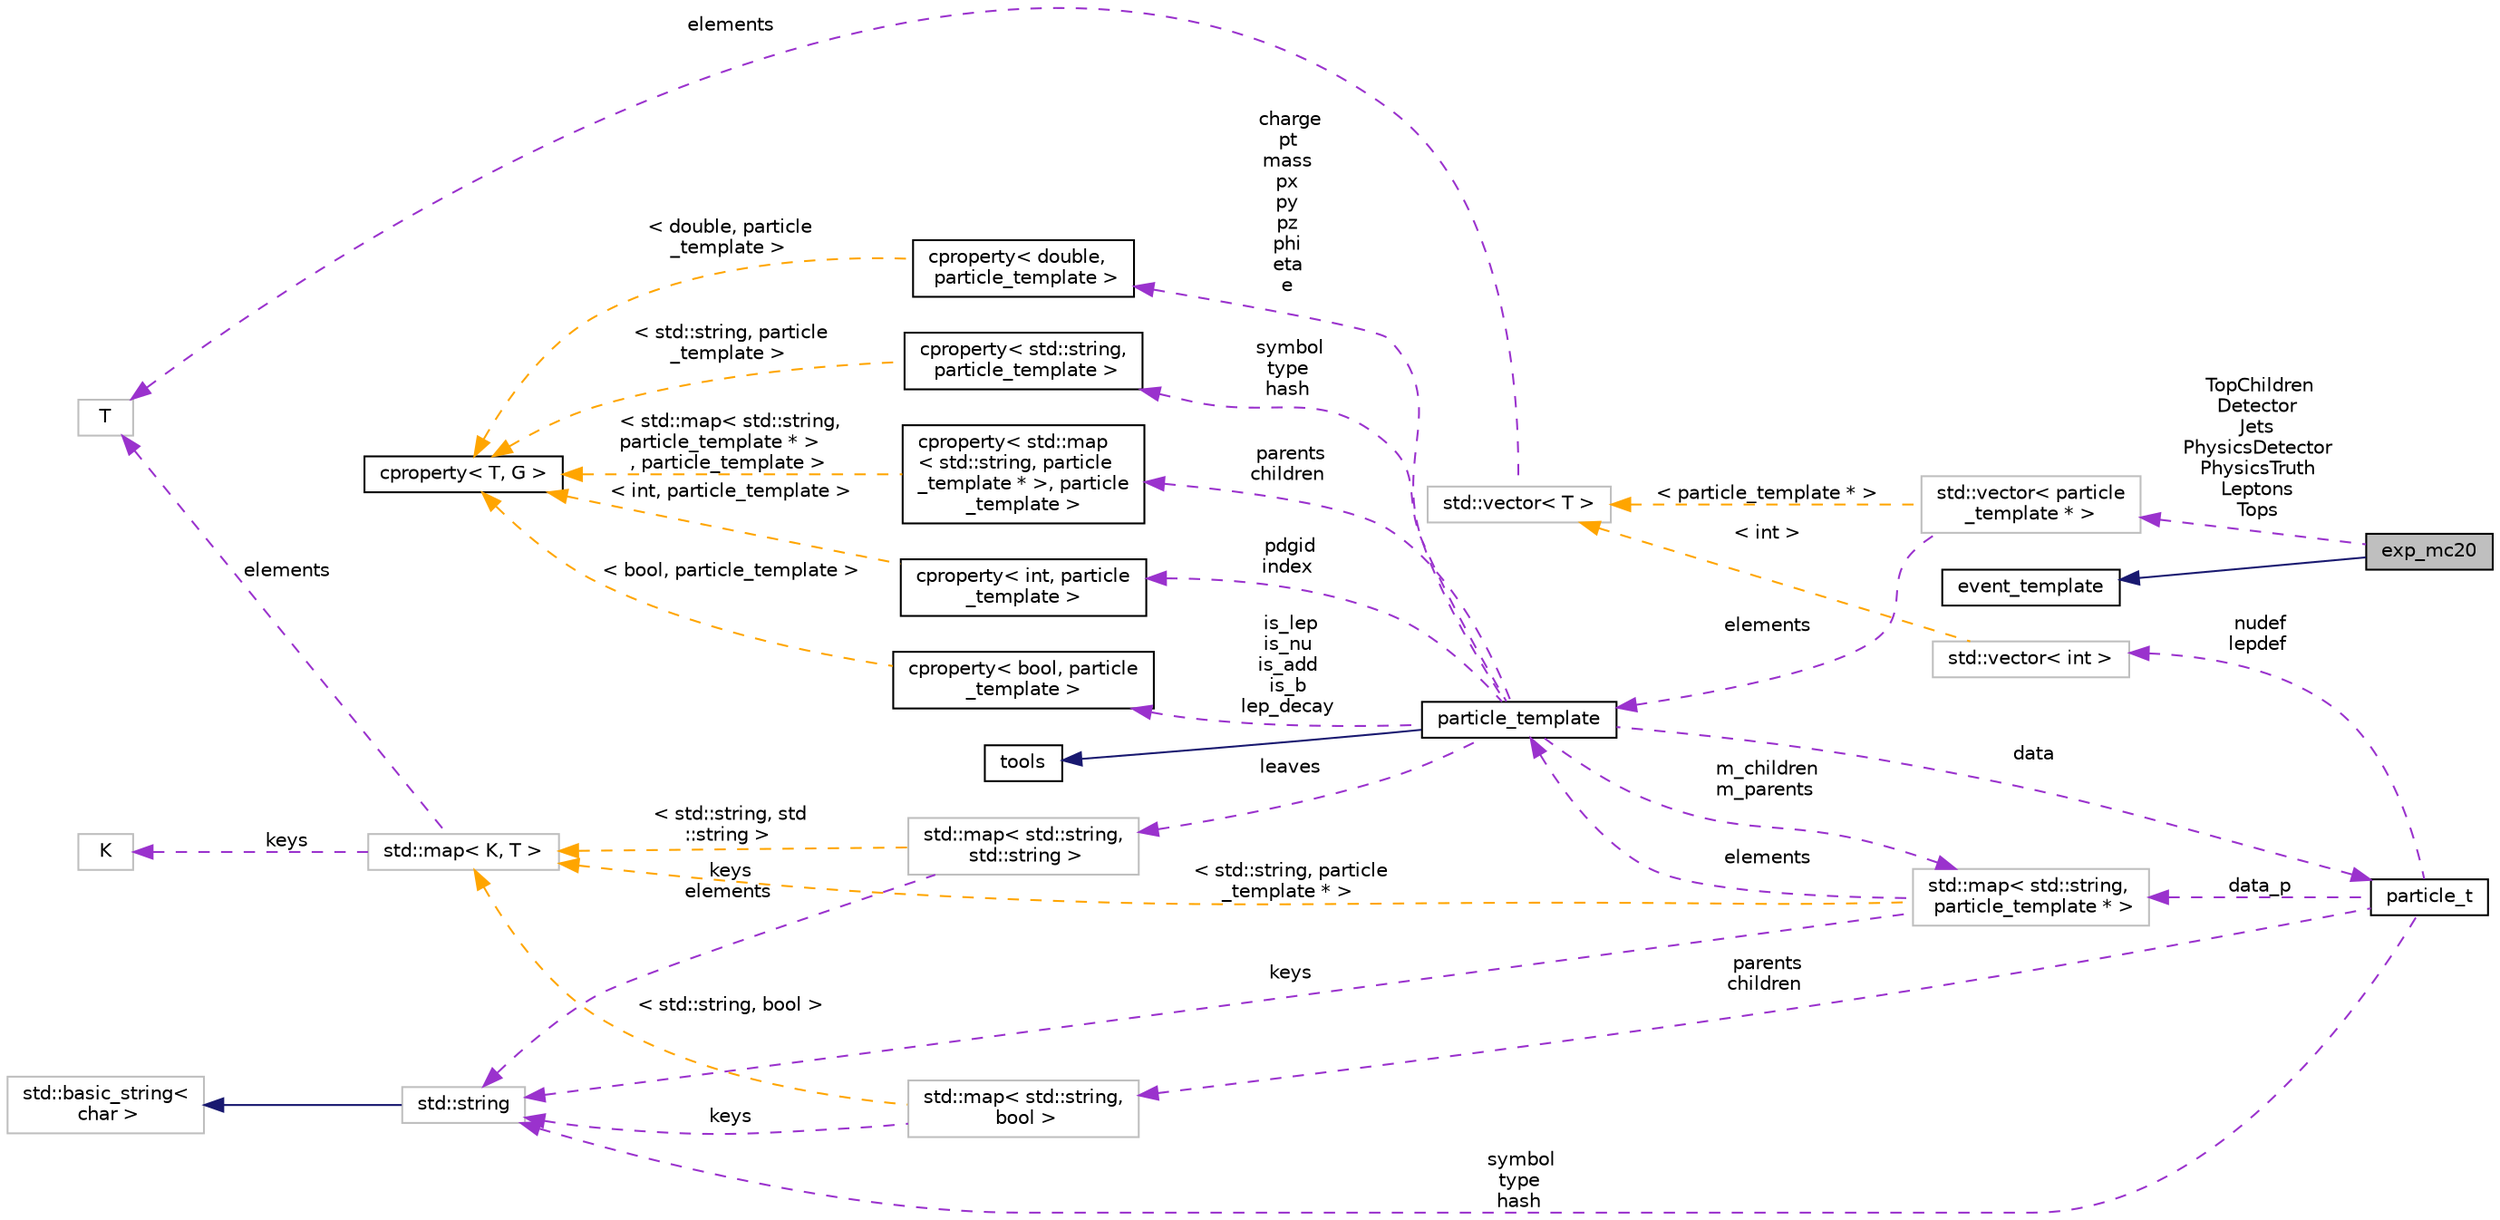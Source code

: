 digraph "exp_mc20"
{
 // INTERACTIVE_SVG=YES
 // LATEX_PDF_SIZE
  edge [fontname="Helvetica",fontsize="10",labelfontname="Helvetica",labelfontsize="10"];
  node [fontname="Helvetica",fontsize="10",shape=record];
  rankdir="LR";
  Node1 [label="exp_mc20",height=0.2,width=0.4,color="black", fillcolor="grey75", style="filled", fontcolor="black",tooltip=" "];
  Node2 -> Node1 [dir="back",color="midnightblue",fontsize="10",style="solid",fontname="Helvetica"];
  Node2 [label="event_template",height=0.2,width=0.4,color="black", fillcolor="white", style="filled",URL="$classevent__template.html",tooltip="Basisvorlage-Klasse für Ereignisdaten-Darstellung und -Manipulation."];
  Node3 -> Node1 [dir="back",color="darkorchid3",fontsize="10",style="dashed",label=" TopChildren\nDetector\nJets\nPhysicsDetector\nPhysicsTruth\nLeptons\nTops" ,fontname="Helvetica"];
  Node3 [label="std::vector\< particle\l_template * \>",height=0.2,width=0.4,color="grey75", fillcolor="white", style="filled",tooltip=" "];
  Node4 -> Node3 [dir="back",color="darkorchid3",fontsize="10",style="dashed",label=" elements" ,fontname="Helvetica"];
  Node4 [label="particle_template",height=0.2,width=0.4,color="black", fillcolor="white", style="filled",URL="$classparticle__template.html",tooltip=" "];
  Node5 -> Node4 [dir="back",color="midnightblue",fontsize="10",style="solid",fontname="Helvetica"];
  Node5 [label="tools",height=0.2,width=0.4,color="black", fillcolor="white", style="filled",URL="$classtools.html",tooltip="Provides a wide range of utility functions used throughout the framework."];
  Node6 -> Node4 [dir="back",color="darkorchid3",fontsize="10",style="dashed",label=" m_children\nm_parents" ,fontname="Helvetica"];
  Node6 [label="std::map\< std::string,\l particle_template * \>",height=0.2,width=0.4,color="grey75", fillcolor="white", style="filled",tooltip=" "];
  Node7 -> Node6 [dir="back",color="darkorchid3",fontsize="10",style="dashed",label=" keys" ,fontname="Helvetica"];
  Node7 [label="std::string",height=0.2,width=0.4,color="grey75", fillcolor="white", style="filled",tooltip="STL class."];
  Node8 -> Node7 [dir="back",color="midnightblue",fontsize="10",style="solid",fontname="Helvetica"];
  Node8 [label="std::basic_string\<\l char \>",height=0.2,width=0.4,color="grey75", fillcolor="white", style="filled",tooltip="STL class."];
  Node4 -> Node6 [dir="back",color="darkorchid3",fontsize="10",style="dashed",label=" elements" ,fontname="Helvetica"];
  Node9 -> Node6 [dir="back",color="orange",fontsize="10",style="dashed",label=" \< std::string, particle\l_template * \>" ,fontname="Helvetica"];
  Node9 [label="std::map\< K, T \>",height=0.2,width=0.4,color="grey75", fillcolor="white", style="filled",tooltip="STL class."];
  Node10 -> Node9 [dir="back",color="darkorchid3",fontsize="10",style="dashed",label=" keys" ,fontname="Helvetica"];
  Node10 [label="K",height=0.2,width=0.4,color="grey75", fillcolor="white", style="filled",tooltip=" "];
  Node11 -> Node9 [dir="back",color="darkorchid3",fontsize="10",style="dashed",label=" elements" ,fontname="Helvetica"];
  Node11 [label="T",height=0.2,width=0.4,color="grey75", fillcolor="white", style="filled",tooltip=" "];
  Node12 -> Node4 [dir="back",color="darkorchid3",fontsize="10",style="dashed",label=" pdgid\nindex" ,fontname="Helvetica"];
  Node12 [label="cproperty\< int, particle\l_template \>",height=0.2,width=0.4,color="black", fillcolor="white", style="filled",URL="$classcproperty.html",tooltip=" "];
  Node13 -> Node12 [dir="back",color="orange",fontsize="10",style="dashed",label=" \< int, particle_template \>" ,fontname="Helvetica"];
  Node13 [label="cproperty\< T, G \>",height=0.2,width=0.4,color="black", fillcolor="white", style="filled",URL="$classcproperty.html",tooltip=" "];
  Node14 -> Node4 [dir="back",color="darkorchid3",fontsize="10",style="dashed",label=" is_lep\nis_nu\nis_add\nis_b\nlep_decay" ,fontname="Helvetica"];
  Node14 [label="cproperty\< bool, particle\l_template \>",height=0.2,width=0.4,color="black", fillcolor="white", style="filled",URL="$classcproperty.html",tooltip=" "];
  Node13 -> Node14 [dir="back",color="orange",fontsize="10",style="dashed",label=" \< bool, particle_template \>" ,fontname="Helvetica"];
  Node15 -> Node4 [dir="back",color="darkorchid3",fontsize="10",style="dashed",label=" charge\npt\nmass\npx\npy\npz\nphi\neta\ne" ,fontname="Helvetica"];
  Node15 [label="cproperty\< double,\l particle_template \>",height=0.2,width=0.4,color="black", fillcolor="white", style="filled",URL="$classcproperty.html",tooltip=" "];
  Node13 -> Node15 [dir="back",color="orange",fontsize="10",style="dashed",label=" \< double, particle\l_template \>" ,fontname="Helvetica"];
  Node16 -> Node4 [dir="back",color="darkorchid3",fontsize="10",style="dashed",label=" leaves" ,fontname="Helvetica"];
  Node16 [label="std::map\< std::string,\l std::string \>",height=0.2,width=0.4,color="grey75", fillcolor="white", style="filled",tooltip=" "];
  Node7 -> Node16 [dir="back",color="darkorchid3",fontsize="10",style="dashed",label=" keys\nelements" ,fontname="Helvetica"];
  Node9 -> Node16 [dir="back",color="orange",fontsize="10",style="dashed",label=" \< std::string, std\l::string \>" ,fontname="Helvetica"];
  Node17 -> Node4 [dir="back",color="darkorchid3",fontsize="10",style="dashed",label=" symbol\ntype\nhash" ,fontname="Helvetica"];
  Node17 [label="cproperty\< std::string,\l particle_template \>",height=0.2,width=0.4,color="black", fillcolor="white", style="filled",URL="$classcproperty.html",tooltip=" "];
  Node13 -> Node17 [dir="back",color="orange",fontsize="10",style="dashed",label=" \< std::string, particle\l_template \>" ,fontname="Helvetica"];
  Node18 -> Node4 [dir="back",color="darkorchid3",fontsize="10",style="dashed",label=" data" ,fontname="Helvetica"];
  Node18 [label="particle_t",height=0.2,width=0.4,color="black", fillcolor="white", style="filled",URL="$structparticle__t.html",tooltip=" "];
  Node6 -> Node18 [dir="back",color="darkorchid3",fontsize="10",style="dashed",label=" data_p" ,fontname="Helvetica"];
  Node19 -> Node18 [dir="back",color="darkorchid3",fontsize="10",style="dashed",label=" parents\nchildren" ,fontname="Helvetica"];
  Node19 [label="std::map\< std::string,\l bool \>",height=0.2,width=0.4,color="grey75", fillcolor="white", style="filled",tooltip=" "];
  Node7 -> Node19 [dir="back",color="darkorchid3",fontsize="10",style="dashed",label=" keys" ,fontname="Helvetica"];
  Node9 -> Node19 [dir="back",color="orange",fontsize="10",style="dashed",label=" \< std::string, bool \>" ,fontname="Helvetica"];
  Node7 -> Node18 [dir="back",color="darkorchid3",fontsize="10",style="dashed",label=" symbol\ntype\nhash" ,fontname="Helvetica"];
  Node20 -> Node18 [dir="back",color="darkorchid3",fontsize="10",style="dashed",label=" nudef\nlepdef" ,fontname="Helvetica"];
  Node20 [label="std::vector\< int \>",height=0.2,width=0.4,color="grey75", fillcolor="white", style="filled",tooltip=" "];
  Node21 -> Node20 [dir="back",color="orange",fontsize="10",style="dashed",label=" \< int \>" ,fontname="Helvetica"];
  Node21 [label="std::vector\< T \>",height=0.2,width=0.4,color="grey75", fillcolor="white", style="filled",tooltip="STL class."];
  Node11 -> Node21 [dir="back",color="darkorchid3",fontsize="10",style="dashed",label=" elements" ,fontname="Helvetica"];
  Node22 -> Node4 [dir="back",color="darkorchid3",fontsize="10",style="dashed",label=" parents\nchildren" ,fontname="Helvetica"];
  Node22 [label="cproperty\< std::map\l\< std::string, particle\l_template * \>, particle\l_template \>",height=0.2,width=0.4,color="black", fillcolor="white", style="filled",URL="$classcproperty.html",tooltip=" "];
  Node13 -> Node22 [dir="back",color="orange",fontsize="10",style="dashed",label=" \< std::map\< std::string,\l particle_template * \>\l, particle_template \>" ,fontname="Helvetica"];
  Node21 -> Node3 [dir="back",color="orange",fontsize="10",style="dashed",label=" \< particle_template * \>" ,fontname="Helvetica"];
}
